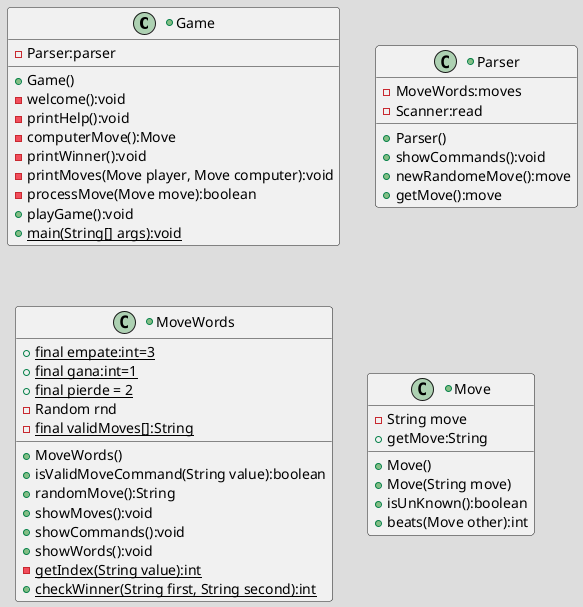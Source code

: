 @startuml Hello world
!theme toy

+class Game{
    -Parser:parser
    +Game()
    -welcome():void
    -printHelp():void
    -computerMove():Move
    -printWinner():void
    -printMoves(Move player, Move computer):void
    -processMove(Move move):boolean
    +playGame():void
    +{static} main(String[] args):void

}

+class Parser{
-MoveWords:moves
-Scanner:read
+Parser()
+showCommands():void
+newRandomeMove():move
+getMove():move

}

+class MoveWords{
+{static} final empate:int=3
+{static} final gana:int=1
+{static} final pierde = 2
-Random rnd
-{static} final validMoves[]:String
+MoveWords()
+isValidMoveCommand(String value):boolean
+randomMove():String
+showMoves():void
+showCommands():void
+showWords():void
-{static} getIndex(String value):int
+{static} checkWinner(String first, String second):int

}

+class Move{

-String move
+Move()
+Move(String move)
+getMove:String
+isUnKnown():boolean
+beats(Move other):int

}

@enduml
